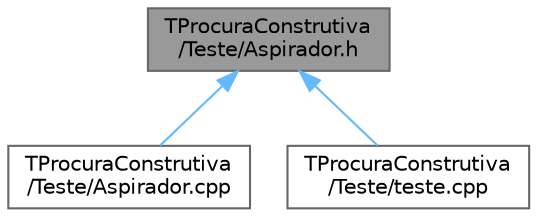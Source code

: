 digraph "TProcuraConstrutiva/Teste/Aspirador.h"
{
 // LATEX_PDF_SIZE
  bgcolor="transparent";
  edge [fontname=Helvetica,fontsize=10,labelfontname=Helvetica,labelfontsize=10];
  node [fontname=Helvetica,fontsize=10,shape=box,height=0.2,width=0.4];
  Node1 [id="Node000001",label="TProcuraConstrutiva\l/Teste/Aspirador.h",height=0.2,width=0.4,color="gray40", fillcolor="grey60", style="filled", fontcolor="black",tooltip=" "];
  Node1 -> Node2 [id="edge3_Node000001_Node000002",dir="back",color="steelblue1",style="solid",tooltip=" "];
  Node2 [id="Node000002",label="TProcuraConstrutiva\l/Teste/Aspirador.cpp",height=0.2,width=0.4,color="grey40", fillcolor="white", style="filled",URL="$Aspirador_8cpp.html",tooltip=" "];
  Node1 -> Node3 [id="edge4_Node000001_Node000003",dir="back",color="steelblue1",style="solid",tooltip=" "];
  Node3 [id="Node000003",label="TProcuraConstrutiva\l/Teste/teste.cpp",height=0.2,width=0.4,color="grey40", fillcolor="white", style="filled",URL="$TProcuraConstrutiva_2Teste_2teste_8cpp.html",tooltip=" "];
}
